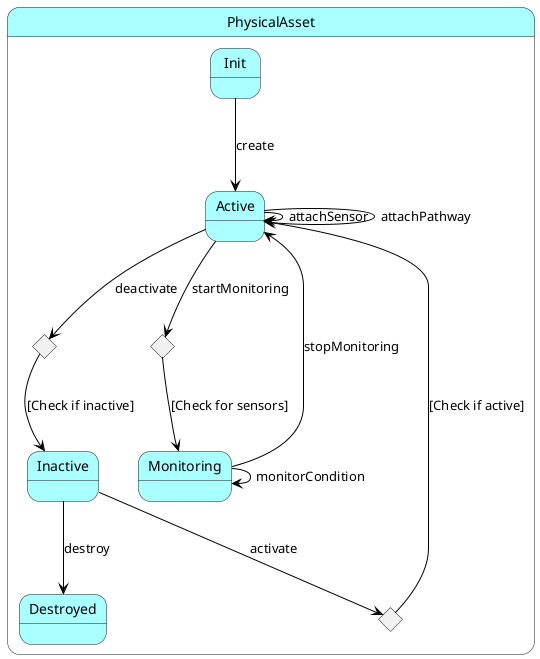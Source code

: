 @startuml



state PhysicalAsset #aaffff {

    state Init #aaffff {
    }

    state Active #aaffff {
    }

    state Inactive #aaffff {
    }

    state Monitoring #aaffff {
    }

    state Destroyed #aaffff {
    }




Init -[#black]--> Active : create

state deactivateCondition <<choice>>
Active -[#black]--> deactivateCondition : deactivate

deactivateCondition -[#black]--> Inactive: [Check if inactive]

state startMonitoringCondition <<choice>>
Active -[#black]--> startMonitoringCondition : startMonitoring

startMonitoringCondition -[#black]--> Monitoring: [Check for sensors]

Active -[#black]--> Active : attachSensor

Active -[#black]--> Active : attachPathway

state activateCondition <<choice>>
Inactive -[#black]--> activateCondition : activate

activateCondition -[#black]--> Active: [Check if active]

Inactive -[#black]--> Destroyed : destroy

Monitoring -[#black]--> Active : stopMonitoring

Monitoring -[#black]--> Monitoring : monitorCondition

}


@enduml
